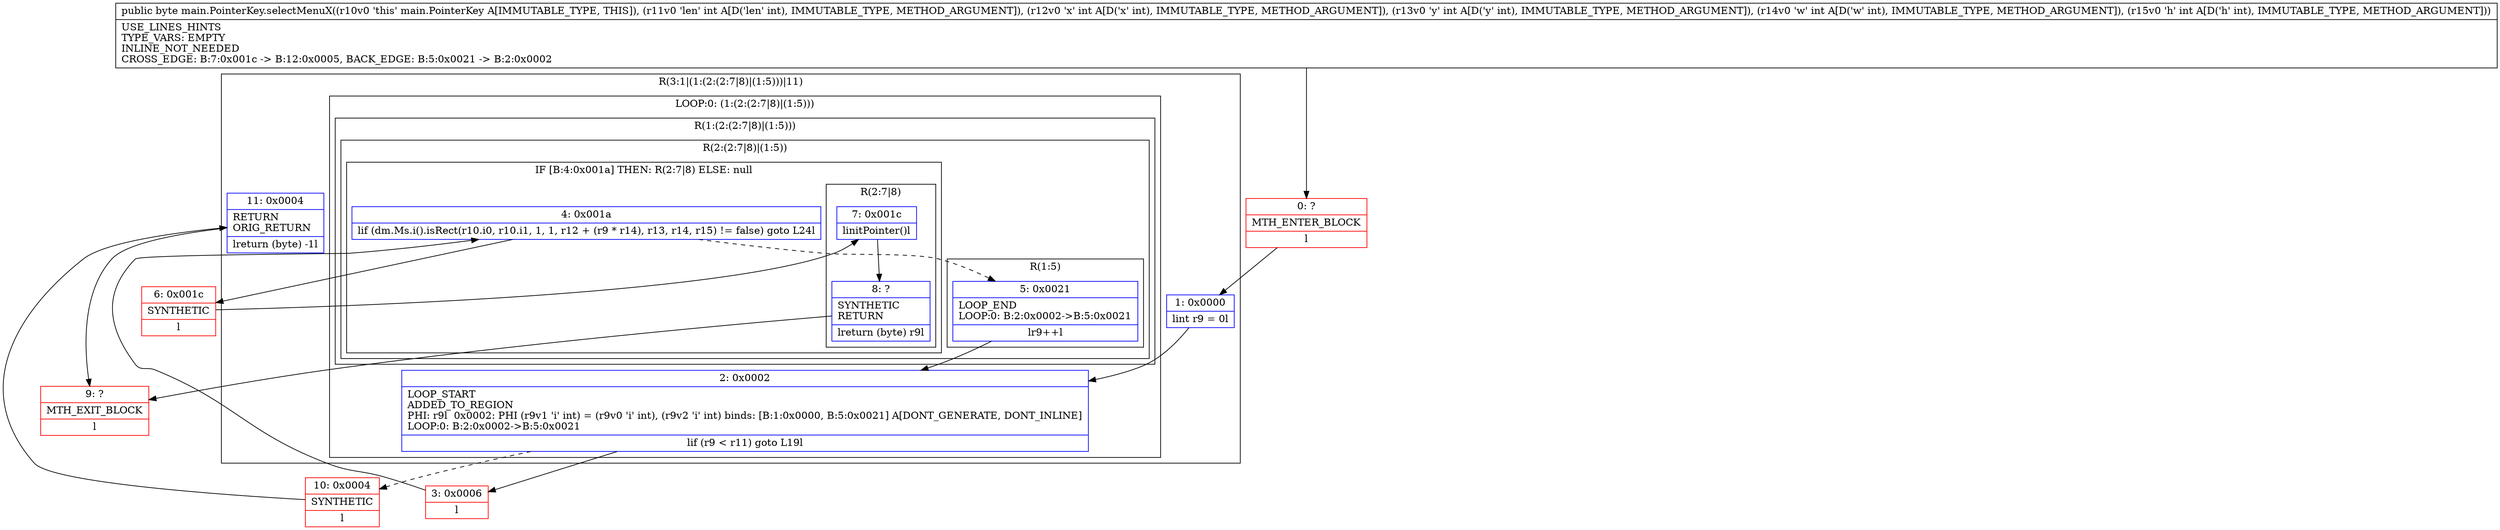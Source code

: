 digraph "CFG formain.PointerKey.selectMenuX(IIIII)B" {
subgraph cluster_Region_1830745754 {
label = "R(3:1|(1:(2:(2:7|8)|(1:5)))|11)";
node [shape=record,color=blue];
Node_1 [shape=record,label="{1\:\ 0x0000|lint r9 = 0l}"];
subgraph cluster_LoopRegion_1289941881 {
label = "LOOP:0: (1:(2:(2:7|8)|(1:5)))";
node [shape=record,color=blue];
Node_2 [shape=record,label="{2\:\ 0x0002|LOOP_START\lADDED_TO_REGION\lPHI: r9l  0x0002: PHI (r9v1 'i' int) = (r9v0 'i' int), (r9v2 'i' int) binds: [B:1:0x0000, B:5:0x0021] A[DONT_GENERATE, DONT_INLINE]\lLOOP:0: B:2:0x0002\-\>B:5:0x0021\l|lif (r9 \< r11) goto L19l}"];
subgraph cluster_Region_889127353 {
label = "R(1:(2:(2:7|8)|(1:5)))";
node [shape=record,color=blue];
subgraph cluster_Region_1302866018 {
label = "R(2:(2:7|8)|(1:5))";
node [shape=record,color=blue];
subgraph cluster_IfRegion_1396780070 {
label = "IF [B:4:0x001a] THEN: R(2:7|8) ELSE: null";
node [shape=record,color=blue];
Node_4 [shape=record,label="{4\:\ 0x001a|lif (dm.Ms.i().isRect(r10.i0, r10.i1, 1, 1, r12 + (r9 * r14), r13, r14, r15) != false) goto L24l}"];
subgraph cluster_Region_1232190194 {
label = "R(2:7|8)";
node [shape=record,color=blue];
Node_7 [shape=record,label="{7\:\ 0x001c|linitPointer()l}"];
Node_8 [shape=record,label="{8\:\ ?|SYNTHETIC\lRETURN\l|lreturn (byte) r9l}"];
}
}
subgraph cluster_Region_1614114863 {
label = "R(1:5)";
node [shape=record,color=blue];
Node_5 [shape=record,label="{5\:\ 0x0021|LOOP_END\lLOOP:0: B:2:0x0002\-\>B:5:0x0021\l|lr9++l}"];
}
}
}
}
Node_11 [shape=record,label="{11\:\ 0x0004|RETURN\lORIG_RETURN\l|lreturn (byte) \-1l}"];
}
Node_0 [shape=record,color=red,label="{0\:\ ?|MTH_ENTER_BLOCK\l|l}"];
Node_3 [shape=record,color=red,label="{3\:\ 0x0006|l}"];
Node_6 [shape=record,color=red,label="{6\:\ 0x001c|SYNTHETIC\l|l}"];
Node_9 [shape=record,color=red,label="{9\:\ ?|MTH_EXIT_BLOCK\l|l}"];
Node_10 [shape=record,color=red,label="{10\:\ 0x0004|SYNTHETIC\l|l}"];
MethodNode[shape=record,label="{public byte main.PointerKey.selectMenuX((r10v0 'this' main.PointerKey A[IMMUTABLE_TYPE, THIS]), (r11v0 'len' int A[D('len' int), IMMUTABLE_TYPE, METHOD_ARGUMENT]), (r12v0 'x' int A[D('x' int), IMMUTABLE_TYPE, METHOD_ARGUMENT]), (r13v0 'y' int A[D('y' int), IMMUTABLE_TYPE, METHOD_ARGUMENT]), (r14v0 'w' int A[D('w' int), IMMUTABLE_TYPE, METHOD_ARGUMENT]), (r15v0 'h' int A[D('h' int), IMMUTABLE_TYPE, METHOD_ARGUMENT]))  | USE_LINES_HINTS\lTYPE_VARS: EMPTY\lINLINE_NOT_NEEDED\lCROSS_EDGE: B:7:0x001c \-\> B:12:0x0005, BACK_EDGE: B:5:0x0021 \-\> B:2:0x0002\l}"];
MethodNode -> Node_0;
Node_1 -> Node_2;
Node_2 -> Node_3;
Node_2 -> Node_10[style=dashed];
Node_4 -> Node_5[style=dashed];
Node_4 -> Node_6;
Node_7 -> Node_8;
Node_8 -> Node_9;
Node_5 -> Node_2;
Node_11 -> Node_9;
Node_0 -> Node_1;
Node_3 -> Node_4;
Node_6 -> Node_7;
Node_10 -> Node_11;
}

